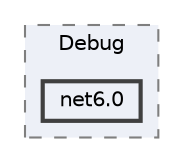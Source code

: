 digraph "TurboMapReader/TurboMapReader-main/obj/Debug/net6.0"
{
 // LATEX_PDF_SIZE
  bgcolor="transparent";
  edge [fontname=Helvetica,fontsize=10,labelfontname=Helvetica,labelfontsize=10];
  node [fontname=Helvetica,fontsize=10,shape=box,height=0.2,width=0.4];
  compound=true
  subgraph clusterdir_32d6a7ab1ffe11104f7fe8489d28ec66 {
    graph [ bgcolor="#edf0f7", pencolor="grey50", label="Debug", fontname=Helvetica,fontsize=10 style="filled,dashed", URL="dir_32d6a7ab1ffe11104f7fe8489d28ec66.html",tooltip=""]
  dir_8988e6002a82495cf3867189ffa7bcfd [label="net6.0", fillcolor="#edf0f7", color="grey25", style="filled,bold", URL="dir_8988e6002a82495cf3867189ffa7bcfd.html",tooltip=""];
  }
}
